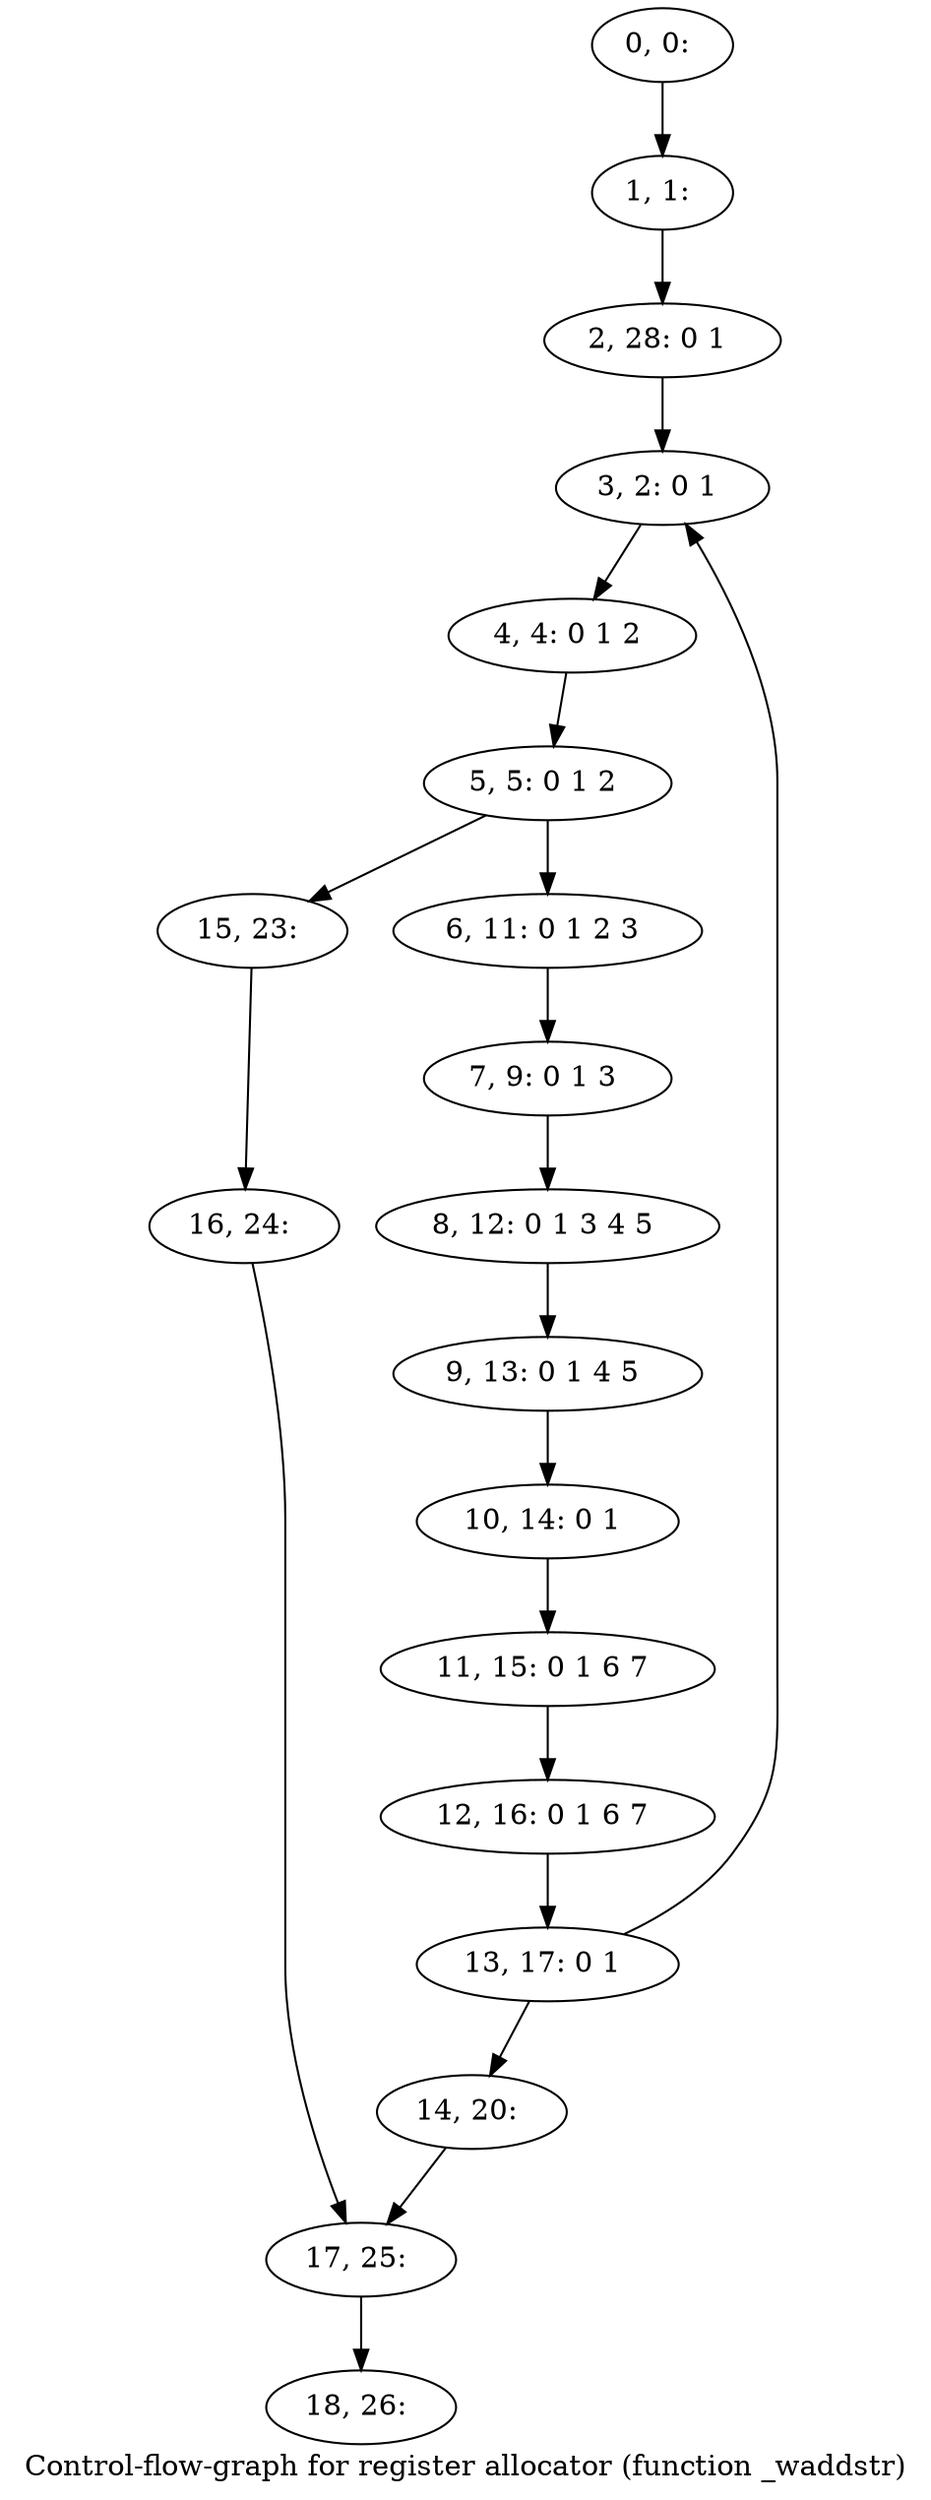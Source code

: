 digraph G {
graph [label="Control-flow-graph for register allocator (function _waddstr)"]
0[label="0, 0: "];
1[label="1, 1: "];
2[label="2, 28: 0 1 "];
3[label="3, 2: 0 1 "];
4[label="4, 4: 0 1 2 "];
5[label="5, 5: 0 1 2 "];
6[label="6, 11: 0 1 2 3 "];
7[label="7, 9: 0 1 3 "];
8[label="8, 12: 0 1 3 4 5 "];
9[label="9, 13: 0 1 4 5 "];
10[label="10, 14: 0 1 "];
11[label="11, 15: 0 1 6 7 "];
12[label="12, 16: 0 1 6 7 "];
13[label="13, 17: 0 1 "];
14[label="14, 20: "];
15[label="15, 23: "];
16[label="16, 24: "];
17[label="17, 25: "];
18[label="18, 26: "];
0->1 ;
1->2 ;
2->3 ;
3->4 ;
4->5 ;
5->6 ;
5->15 ;
6->7 ;
7->8 ;
8->9 ;
9->10 ;
10->11 ;
11->12 ;
12->13 ;
13->14 ;
13->3 ;
14->17 ;
15->16 ;
16->17 ;
17->18 ;
}
